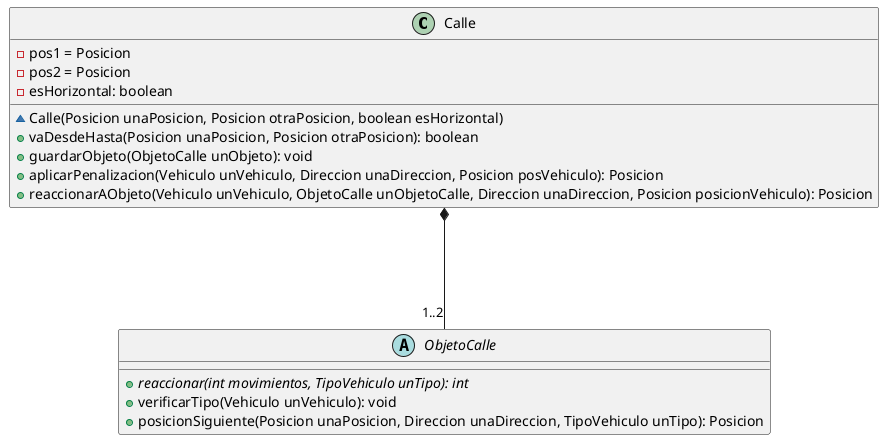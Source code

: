 @startuml


class Calle {
    - pos1 = Posicion
    - pos2 = Posicion
    - esHorizontal: boolean
    ~ Calle(Posicion unaPosicion, Posicion otraPosicion, boolean esHorizontal)
    + vaDesdeHasta(Posicion unaPosicion, Posicion otraPosicion): boolean
    + guardarObjeto(ObjetoCalle unObjeto): void
    + aplicarPenalizacion(Vehiculo unVehiculo, Direccion unaDireccion, Posicion posVehiculo): Posicion
    + reaccionarAObjeto(Vehiculo unVehiculo, ObjetoCalle unObjetoCalle, Direccion unaDireccion, Posicion posicionVehiculo): Posicion

}

abstract ObjetoCalle {
    + {abstract}reaccionar(int movimientos, TipoVehiculo unTipo): int
    + verificarTipo(Vehiculo unVehiculo): void
    + posicionSiguiente(Posicion unaPosicion, Direccion unaDireccion, TipoVehiculo unTipo): Posicion

}



Calle *--- "1..2"ObjetoCalle


@enduml